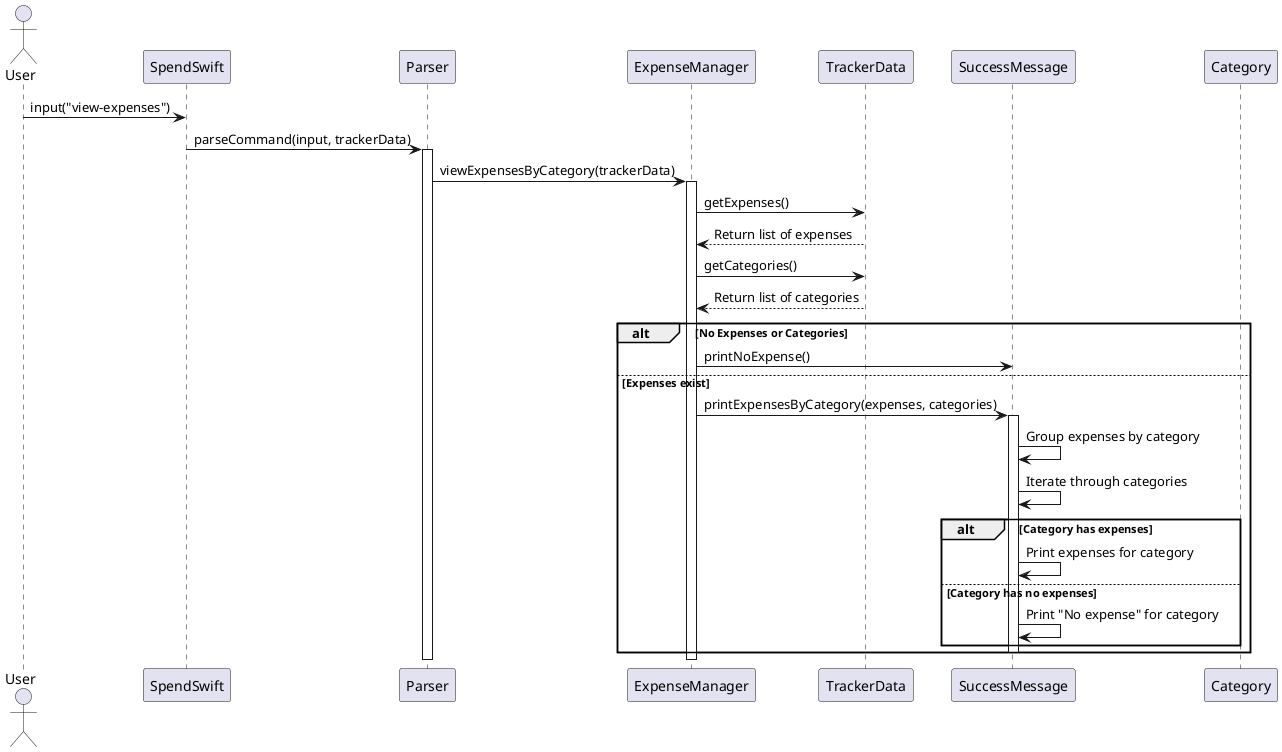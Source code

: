 @startuml
actor User
participant SpendSwift
participant Parser
participant ExpenseManager
participant TrackerData
participant SuccessMessage
participant Category

User -> SpendSwift : input("view-expenses")
SpendSwift -> Parser : parseCommand(input, trackerData)

activate Parser
Parser -> ExpenseManager : viewExpensesByCategory(trackerData)

activate ExpenseManager
ExpenseManager -> TrackerData : getExpenses()
TrackerData --> ExpenseManager : Return list of expenses

ExpenseManager -> TrackerData : getCategories()
TrackerData --> ExpenseManager : Return list of categories

alt No Expenses or Categories
    ExpenseManager -> SuccessMessage : printNoExpense()
else Expenses exist
    ExpenseManager -> SuccessMessage : printExpensesByCategory(expenses, categories)

    activate SuccessMessage
    SuccessMessage -> SuccessMessage : Group expenses by category
    SuccessMessage -> SuccessMessage : Iterate through categories
    alt Category has expenses
        SuccessMessage -> SuccessMessage : Print expenses for category
    else Category has no expenses
        SuccessMessage -> SuccessMessage : Print "No expense" for category
    end
    deactivate SuccessMessage
end
deactivate ExpenseManager
deactivate Parser

@enduml
